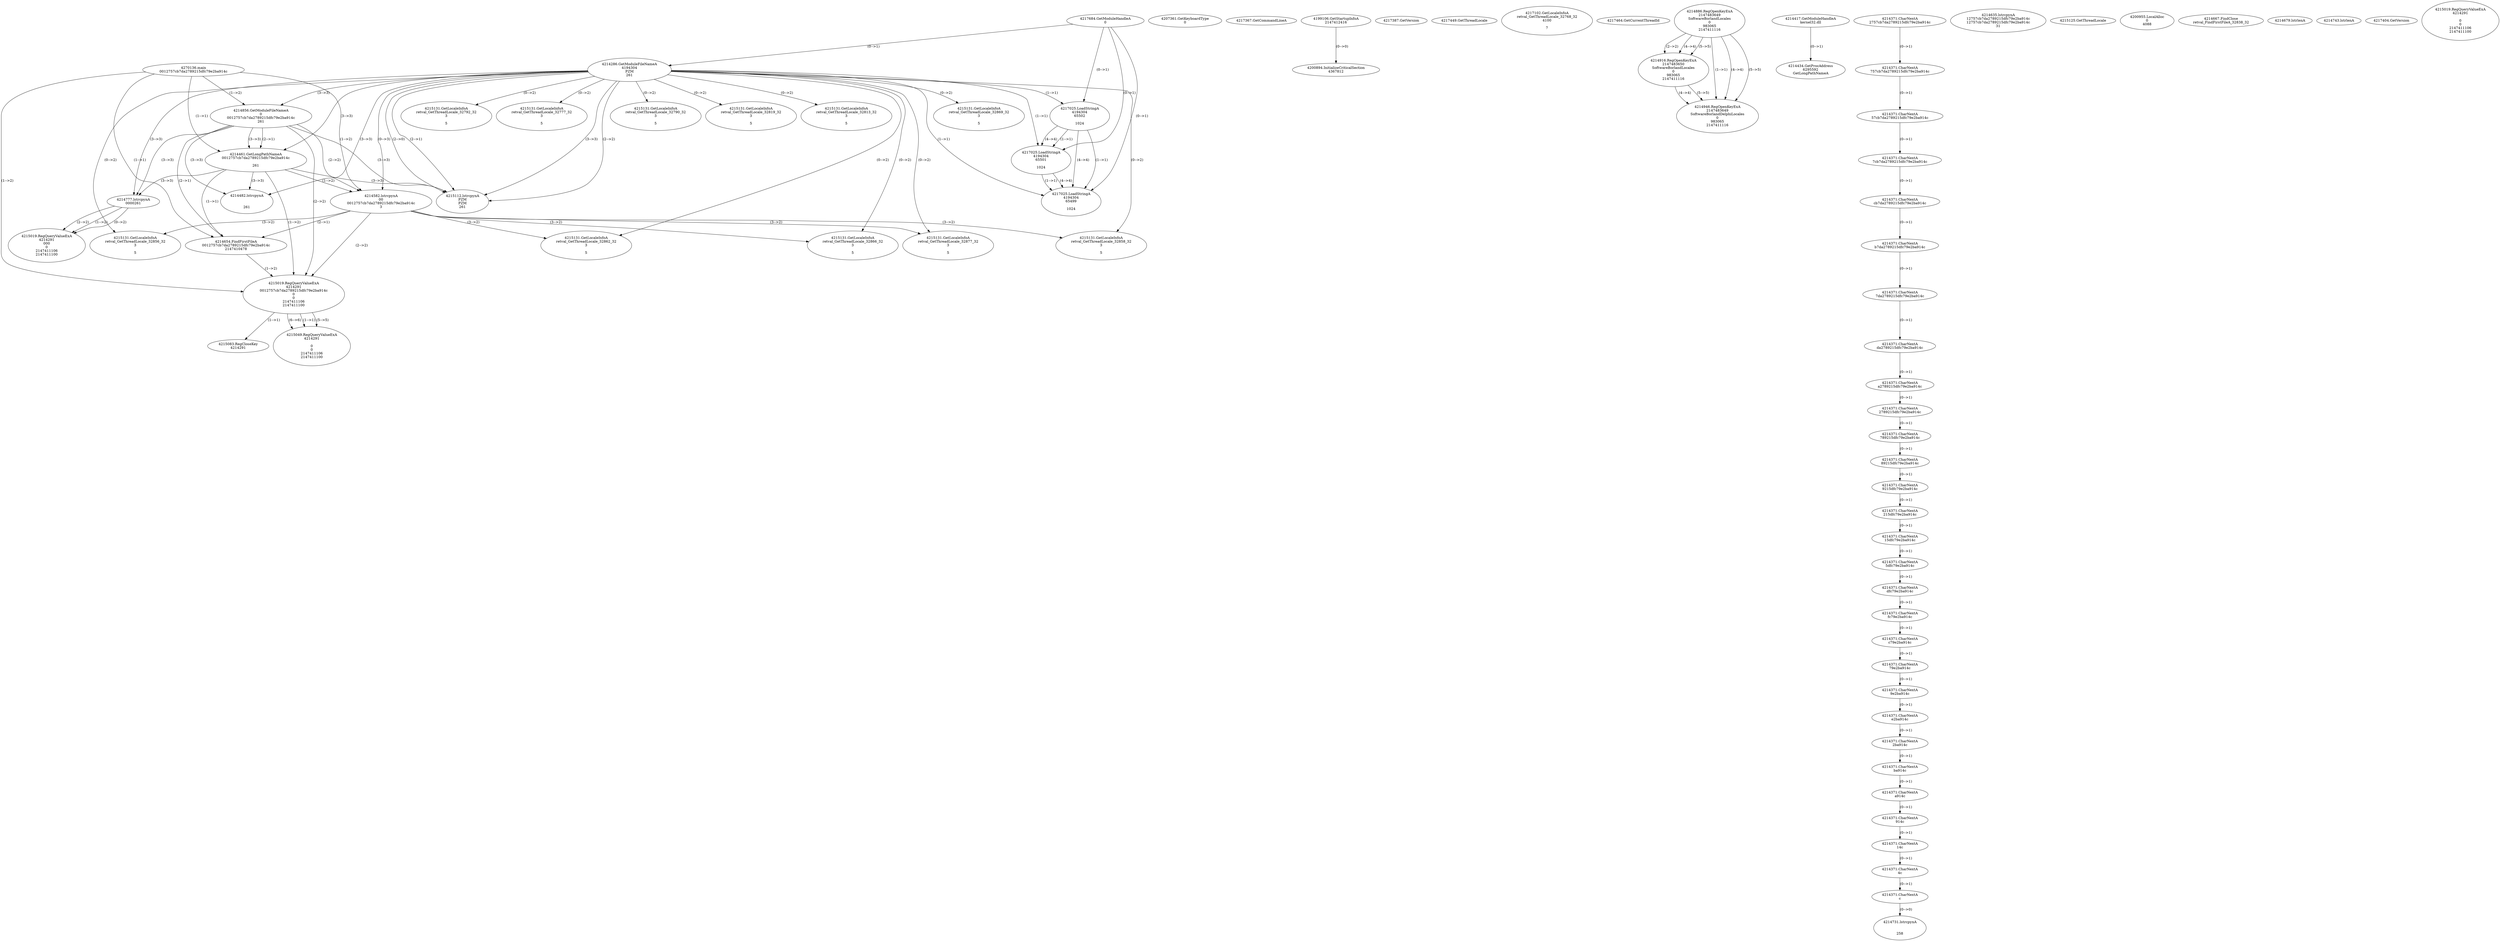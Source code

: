 // Global SCDG with merge call
digraph {
	0 [label="4270136.main
0012757cb7da2789215dfc79e2ba914c"]
	1 [label="4217684.GetModuleHandleA
0"]
	2 [label="4207361.GetKeyboardType
0"]
	3 [label="4217367.GetCommandLineA
"]
	4 [label="4199106.GetStartupInfoA
2147412416"]
	5 [label="4217387.GetVersion
"]
	6 [label="4217449.GetThreadLocale
"]
	7 [label="4217102.GetLocaleInfoA
retval_GetThreadLocale_32768_32
4100

7"]
	8 [label="4217464.GetCurrentThreadId
"]
	9 [label="4214286.GetModuleFileNameA
4194304
PZM
261"]
	1 -> 9 [label="(0-->1)"]
	10 [label="4214856.GetModuleFileNameA
0
0012757cb7da2789215dfc79e2ba914c
261"]
	0 -> 10 [label="(1-->2)"]
	9 -> 10 [label="(3-->3)"]
	11 [label="4214886.RegOpenKeyExA
2147483649
Software\Borland\Locales
0
983065
2147411116"]
	12 [label="4214916.RegOpenKeyExA
2147483650
Software\Borland\Locales
0
983065
2147411116"]
	11 -> 12 [label="(2-->2)"]
	11 -> 12 [label="(4-->4)"]
	11 -> 12 [label="(5-->5)"]
	13 [label="4214946.RegOpenKeyExA
2147483649
Software\Borland\Delphi\Locales
0
983065
2147411116"]
	11 -> 13 [label="(1-->1)"]
	11 -> 13 [label="(4-->4)"]
	12 -> 13 [label="(4-->4)"]
	11 -> 13 [label="(5-->5)"]
	12 -> 13 [label="(5-->5)"]
	14 [label="4214417.GetModuleHandleA
kernel32.dll"]
	15 [label="4214434.GetProcAddress
6295592
GetLongPathNameA"]
	14 -> 15 [label="(0-->1)"]
	16 [label="4214461.GetLongPathNameA
0012757cb7da2789215dfc79e2ba914c

261"]
	0 -> 16 [label="(1-->1)"]
	10 -> 16 [label="(2-->1)"]
	9 -> 16 [label="(3-->3)"]
	10 -> 16 [label="(3-->3)"]
	17 [label="4214582.lstrcpynA
00
0012757cb7da2789215dfc79e2ba914c
3"]
	0 -> 17 [label="(1-->2)"]
	10 -> 17 [label="(2-->2)"]
	16 -> 17 [label="(1-->2)"]
	9 -> 17 [label="(0-->3)"]
	18 [label="4214371.CharNextA
2757cb7da2789215dfc79e2ba914c"]
	19 [label="4214371.CharNextA
757cb7da2789215dfc79e2ba914c"]
	18 -> 19 [label="(0-->1)"]
	20 [label="4214371.CharNextA
57cb7da2789215dfc79e2ba914c"]
	19 -> 20 [label="(0-->1)"]
	21 [label="4214371.CharNextA
7cb7da2789215dfc79e2ba914c"]
	20 -> 21 [label="(0-->1)"]
	22 [label="4214371.CharNextA
cb7da2789215dfc79e2ba914c"]
	21 -> 22 [label="(0-->1)"]
	23 [label="4214371.CharNextA
b7da2789215dfc79e2ba914c"]
	22 -> 23 [label="(0-->1)"]
	24 [label="4214371.CharNextA
7da2789215dfc79e2ba914c"]
	23 -> 24 [label="(0-->1)"]
	25 [label="4214371.CharNextA
da2789215dfc79e2ba914c"]
	24 -> 25 [label="(0-->1)"]
	26 [label="4214371.CharNextA
a2789215dfc79e2ba914c"]
	25 -> 26 [label="(0-->1)"]
	27 [label="4214371.CharNextA
2789215dfc79e2ba914c"]
	26 -> 27 [label="(0-->1)"]
	28 [label="4214371.CharNextA
789215dfc79e2ba914c"]
	27 -> 28 [label="(0-->1)"]
	29 [label="4214371.CharNextA
89215dfc79e2ba914c"]
	28 -> 29 [label="(0-->1)"]
	30 [label="4214371.CharNextA
9215dfc79e2ba914c"]
	29 -> 30 [label="(0-->1)"]
	31 [label="4214371.CharNextA
215dfc79e2ba914c"]
	30 -> 31 [label="(0-->1)"]
	32 [label="4214371.CharNextA
15dfc79e2ba914c"]
	31 -> 32 [label="(0-->1)"]
	33 [label="4214371.CharNextA
5dfc79e2ba914c"]
	32 -> 33 [label="(0-->1)"]
	34 [label="4214371.CharNextA
dfc79e2ba914c"]
	33 -> 34 [label="(0-->1)"]
	35 [label="4214371.CharNextA
fc79e2ba914c"]
	34 -> 35 [label="(0-->1)"]
	36 [label="4214371.CharNextA
c79e2ba914c"]
	35 -> 36 [label="(0-->1)"]
	37 [label="4214371.CharNextA
79e2ba914c"]
	36 -> 37 [label="(0-->1)"]
	38 [label="4214371.CharNextA
9e2ba914c"]
	37 -> 38 [label="(0-->1)"]
	39 [label="4214371.CharNextA
e2ba914c"]
	38 -> 39 [label="(0-->1)"]
	40 [label="4214371.CharNextA
2ba914c"]
	39 -> 40 [label="(0-->1)"]
	41 [label="4214371.CharNextA
ba914c"]
	40 -> 41 [label="(0-->1)"]
	42 [label="4214371.CharNextA
a914c"]
	41 -> 42 [label="(0-->1)"]
	43 [label="4214371.CharNextA
914c"]
	42 -> 43 [label="(0-->1)"]
	44 [label="4214371.CharNextA
14c"]
	43 -> 44 [label="(0-->1)"]
	45 [label="4214371.CharNextA
4c"]
	44 -> 45 [label="(0-->1)"]
	46 [label="4214371.CharNextA
c"]
	45 -> 46 [label="(0-->1)"]
	47 [label="4214635.lstrcpynA
12757cb7da2789215dfc79e2ba914c
12757cb7da2789215dfc79e2ba914c
31"]
	48 [label="4214654.FindFirstFileA
0012757cb7da2789215dfc79e2ba914c
2147410478"]
	0 -> 48 [label="(1-->1)"]
	10 -> 48 [label="(2-->1)"]
	16 -> 48 [label="(1-->1)"]
	17 -> 48 [label="(2-->1)"]
	49 [label="4215019.RegQueryValueExA
4214291
0012757cb7da2789215dfc79e2ba914c
0
0
2147411106
2147411100"]
	0 -> 49 [label="(1-->2)"]
	10 -> 49 [label="(2-->2)"]
	16 -> 49 [label="(1-->2)"]
	17 -> 49 [label="(2-->2)"]
	48 -> 49 [label="(1-->2)"]
	50 [label="4215083.RegCloseKey
4214291"]
	49 -> 50 [label="(1-->1)"]
	51 [label="4215112.lstrcpynA
PZM
PZM
261"]
	9 -> 51 [label="(2-->1)"]
	9 -> 51 [label="(2-->2)"]
	9 -> 51 [label="(3-->3)"]
	10 -> 51 [label="(3-->3)"]
	16 -> 51 [label="(3-->3)"]
	9 -> 51 [label="(2-->0)"]
	52 [label="4215125.GetThreadLocale
"]
	53 [label="4215131.GetLocaleInfoA
retval_GetThreadLocale_32866_32
3

5"]
	9 -> 53 [label="(0-->2)"]
	17 -> 53 [label="(3-->2)"]
	54 [label="4217025.LoadStringA
4194304
65502

1024"]
	1 -> 54 [label="(0-->1)"]
	9 -> 54 [label="(1-->1)"]
	55 [label="4217025.LoadStringA
4194304
65501

1024"]
	1 -> 55 [label="(0-->1)"]
	9 -> 55 [label="(1-->1)"]
	54 -> 55 [label="(1-->1)"]
	54 -> 55 [label="(4-->4)"]
	56 [label="4200894.InitializeCriticalSection
4367812"]
	4 -> 56 [label="(0-->0)"]
	57 [label="4200955.LocalAlloc
0
4088"]
	58 [label="4214667.FindClose
retval_FindFirstFileA_32838_32"]
	59 [label="4214679.lstrlenA
"]
	60 [label="4214731.lstrcpynA


258"]
	46 -> 60 [label="(0-->0)"]
	61 [label="4214743.lstrlenA
"]
	62 [label="4214777.lstrcpynA
00\
00\
261"]
	9 -> 62 [label="(3-->3)"]
	10 -> 62 [label="(3-->3)"]
	16 -> 62 [label="(3-->3)"]
	63 [label="4215019.RegQueryValueExA
4214291
00\
0
0
2147411106
2147411100"]
	62 -> 63 [label="(1-->2)"]
	62 -> 63 [label="(2-->2)"]
	62 -> 63 [label="(0-->2)"]
	64 [label="4215131.GetLocaleInfoA
retval_GetThreadLocale_32856_32
3

5"]
	9 -> 64 [label="(0-->2)"]
	17 -> 64 [label="(3-->2)"]
	65 [label="4215049.RegQueryValueExA
4214291

0
0
2147411106
2147411100"]
	49 -> 65 [label="(1-->1)"]
	49 -> 65 [label="(5-->5)"]
	49 -> 65 [label="(6-->6)"]
	66 [label="4215131.GetLocaleInfoA
retval_GetThreadLocale_32858_32
3

5"]
	9 -> 66 [label="(0-->2)"]
	17 -> 66 [label="(3-->2)"]
	67 [label="4217025.LoadStringA
4194304
65499

1024"]
	1 -> 67 [label="(0-->1)"]
	9 -> 67 [label="(1-->1)"]
	54 -> 67 [label="(1-->1)"]
	55 -> 67 [label="(1-->1)"]
	54 -> 67 [label="(4-->4)"]
	55 -> 67 [label="(4-->4)"]
	68 [label="4215131.GetLocaleInfoA
retval_GetThreadLocale_32877_32
3

5"]
	9 -> 68 [label="(0-->2)"]
	17 -> 68 [label="(3-->2)"]
	69 [label="4217404.GetVersion
"]
	70 [label="4214482.lstrcpynA


261"]
	9 -> 70 [label="(3-->3)"]
	10 -> 70 [label="(3-->3)"]
	16 -> 70 [label="(3-->3)"]
	71 [label="4215019.RegQueryValueExA
4214291

0
0
2147411106
2147411100"]
	72 [label="4215131.GetLocaleInfoA
retval_GetThreadLocale_32792_32
3

5"]
	9 -> 72 [label="(0-->2)"]
	73 [label="4215131.GetLocaleInfoA
retval_GetThreadLocale_32777_32
3

5"]
	9 -> 73 [label="(0-->2)"]
	74 [label="4215131.GetLocaleInfoA
retval_GetThreadLocale_32790_32
3

5"]
	9 -> 74 [label="(0-->2)"]
	75 [label="4215131.GetLocaleInfoA
retval_GetThreadLocale_32819_32
3

5"]
	9 -> 75 [label="(0-->2)"]
	76 [label="4215131.GetLocaleInfoA
retval_GetThreadLocale_32813_32
3

5"]
	9 -> 76 [label="(0-->2)"]
	77 [label="4215131.GetLocaleInfoA
retval_GetThreadLocale_32869_32
3

5"]
	9 -> 77 [label="(0-->2)"]
	78 [label="4215131.GetLocaleInfoA
retval_GetThreadLocale_32862_32
3

5"]
	9 -> 78 [label="(0-->2)"]
	17 -> 78 [label="(3-->2)"]
}
